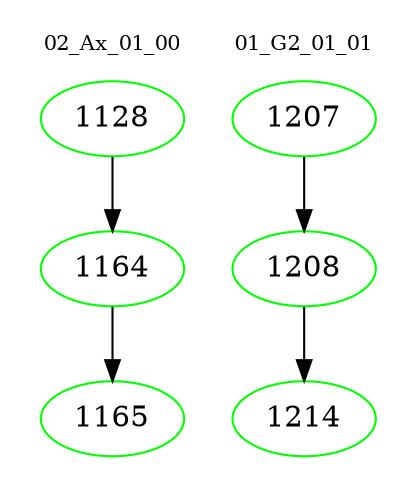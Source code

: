 digraph{
subgraph cluster_0 {
color = white
label = "02_Ax_01_00";
fontsize=10;
T0_1128 [label="1128", color="green"]
T0_1128 -> T0_1164 [color="black"]
T0_1164 [label="1164", color="green"]
T0_1164 -> T0_1165 [color="black"]
T0_1165 [label="1165", color="green"]
}
subgraph cluster_1 {
color = white
label = "01_G2_01_01";
fontsize=10;
T1_1207 [label="1207", color="green"]
T1_1207 -> T1_1208 [color="black"]
T1_1208 [label="1208", color="green"]
T1_1208 -> T1_1214 [color="black"]
T1_1214 [label="1214", color="green"]
}
}
